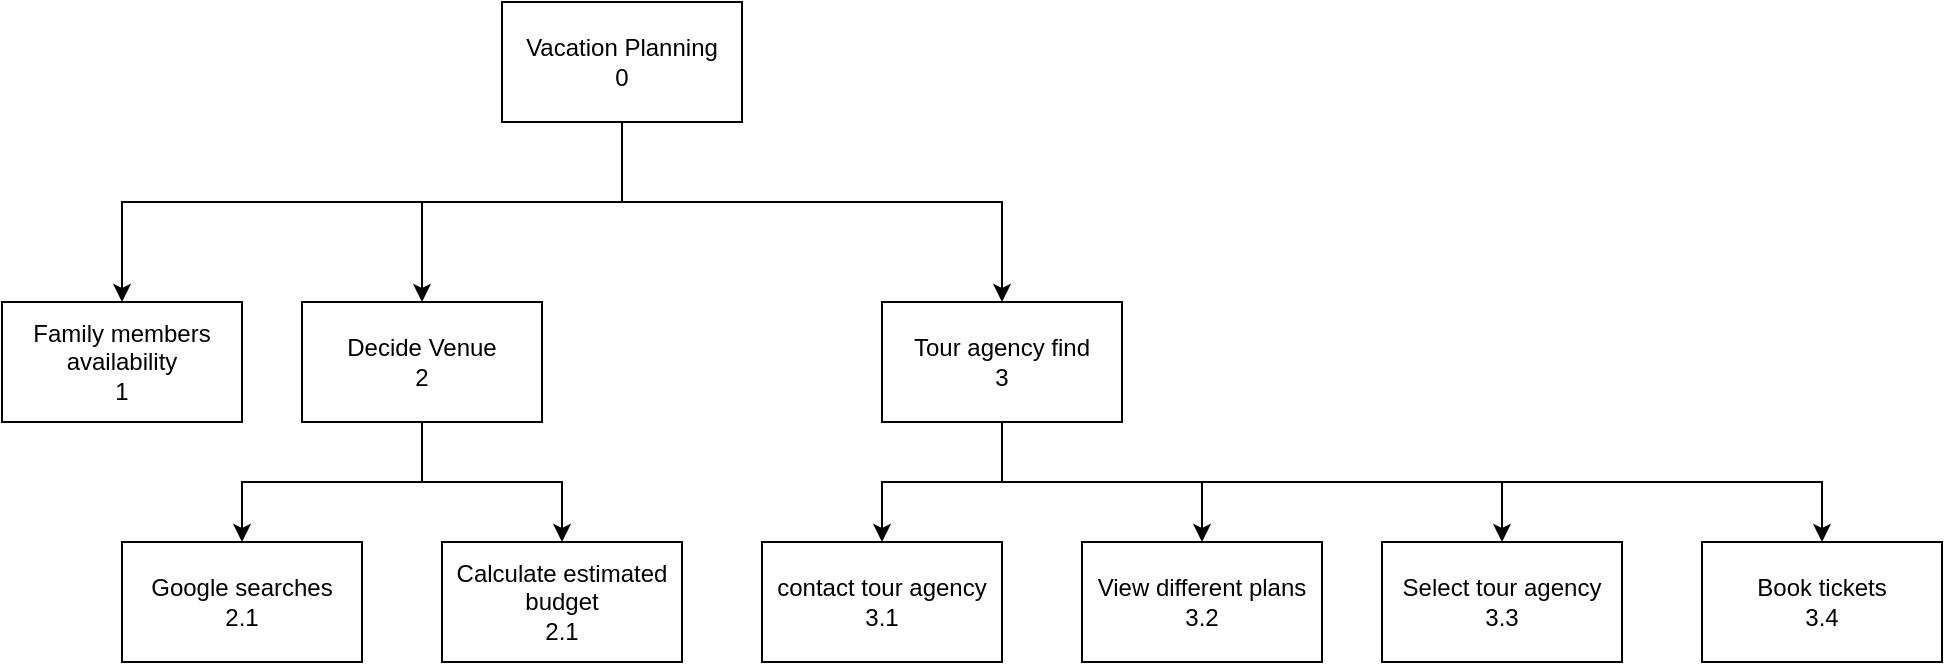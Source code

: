<mxfile version="14.3.0" type="github">
  <diagram id="qmCr2FLJXnJFnxge0UcX" name="Page-1">
    <mxGraphModel dx="1332" dy="802" grid="1" gridSize="10" guides="1" tooltips="1" connect="1" arrows="1" fold="1" page="1" pageScale="1" pageWidth="850" pageHeight="1100" math="0" shadow="0">
      <root>
        <mxCell id="0" />
        <mxCell id="1" parent="0" />
        <mxCell id="vO0fWZWFfqbv7m5PLt3y-3" style="edgeStyle=orthogonalEdgeStyle;rounded=0;orthogonalLoop=1;jettySize=auto;html=1;exitX=0.5;exitY=1;exitDx=0;exitDy=0;entryX=0.5;entryY=0;entryDx=0;entryDy=0;" edge="1" parent="1" source="vO0fWZWFfqbv7m5PLt3y-1" target="vO0fWZWFfqbv7m5PLt3y-2">
          <mxGeometry relative="1" as="geometry">
            <Array as="points">
              <mxPoint x="420" y="250" />
              <mxPoint x="170" y="250" />
            </Array>
          </mxGeometry>
        </mxCell>
        <mxCell id="vO0fWZWFfqbv7m5PLt3y-11" style="edgeStyle=orthogonalEdgeStyle;rounded=0;orthogonalLoop=1;jettySize=auto;html=1;" edge="1" parent="1" source="vO0fWZWFfqbv7m5PLt3y-1" target="vO0fWZWFfqbv7m5PLt3y-8">
          <mxGeometry relative="1" as="geometry">
            <Array as="points">
              <mxPoint x="420" y="250" />
              <mxPoint x="610" y="250" />
            </Array>
          </mxGeometry>
        </mxCell>
        <mxCell id="vO0fWZWFfqbv7m5PLt3y-16" style="edgeStyle=orthogonalEdgeStyle;rounded=0;orthogonalLoop=1;jettySize=auto;html=1;entryX=0.5;entryY=0;entryDx=0;entryDy=0;" edge="1" parent="1" source="vO0fWZWFfqbv7m5PLt3y-1" target="vO0fWZWFfqbv7m5PLt3y-4">
          <mxGeometry relative="1" as="geometry">
            <Array as="points">
              <mxPoint x="420" y="250" />
              <mxPoint x="320" y="250" />
            </Array>
          </mxGeometry>
        </mxCell>
        <mxCell id="vO0fWZWFfqbv7m5PLt3y-1" value="Vacation Planning&lt;br&gt;0" style="rounded=0;whiteSpace=wrap;html=1;" vertex="1" parent="1">
          <mxGeometry x="360" y="150" width="120" height="60" as="geometry" />
        </mxCell>
        <mxCell id="vO0fWZWFfqbv7m5PLt3y-2" value="Family members availability&lt;br&gt;1" style="rounded=0;whiteSpace=wrap;html=1;" vertex="1" parent="1">
          <mxGeometry x="110" y="300" width="120" height="60" as="geometry" />
        </mxCell>
        <mxCell id="vO0fWZWFfqbv7m5PLt3y-6" style="edgeStyle=orthogonalEdgeStyle;rounded=0;orthogonalLoop=1;jettySize=auto;html=1;exitX=0.5;exitY=1;exitDx=0;exitDy=0;entryX=0.5;entryY=0;entryDx=0;entryDy=0;" edge="1" parent="1" source="vO0fWZWFfqbv7m5PLt3y-4" target="vO0fWZWFfqbv7m5PLt3y-5">
          <mxGeometry relative="1" as="geometry" />
        </mxCell>
        <mxCell id="vO0fWZWFfqbv7m5PLt3y-10" style="edgeStyle=orthogonalEdgeStyle;rounded=0;orthogonalLoop=1;jettySize=auto;html=1;" edge="1" parent="1" source="vO0fWZWFfqbv7m5PLt3y-4" target="vO0fWZWFfqbv7m5PLt3y-9">
          <mxGeometry relative="1" as="geometry" />
        </mxCell>
        <mxCell id="vO0fWZWFfqbv7m5PLt3y-4" value="Decide Venue&lt;br&gt;2" style="rounded=0;whiteSpace=wrap;html=1;" vertex="1" parent="1">
          <mxGeometry x="260" y="300" width="120" height="60" as="geometry" />
        </mxCell>
        <mxCell id="vO0fWZWFfqbv7m5PLt3y-5" value="Google searches&lt;br&gt;2.1" style="rounded=0;whiteSpace=wrap;html=1;" vertex="1" parent="1">
          <mxGeometry x="170" y="420" width="120" height="60" as="geometry" />
        </mxCell>
        <mxCell id="vO0fWZWFfqbv7m5PLt3y-13" style="edgeStyle=orthogonalEdgeStyle;rounded=0;orthogonalLoop=1;jettySize=auto;html=1;entryX=0.5;entryY=0;entryDx=0;entryDy=0;" edge="1" parent="1" source="vO0fWZWFfqbv7m5PLt3y-8" target="vO0fWZWFfqbv7m5PLt3y-12">
          <mxGeometry relative="1" as="geometry" />
        </mxCell>
        <mxCell id="vO0fWZWFfqbv7m5PLt3y-15" style="edgeStyle=orthogonalEdgeStyle;rounded=0;orthogonalLoop=1;jettySize=auto;html=1;" edge="1" parent="1" source="vO0fWZWFfqbv7m5PLt3y-8" target="vO0fWZWFfqbv7m5PLt3y-14">
          <mxGeometry relative="1" as="geometry" />
        </mxCell>
        <mxCell id="vO0fWZWFfqbv7m5PLt3y-18" style="edgeStyle=orthogonalEdgeStyle;rounded=0;orthogonalLoop=1;jettySize=auto;html=1;" edge="1" parent="1" source="vO0fWZWFfqbv7m5PLt3y-8" target="vO0fWZWFfqbv7m5PLt3y-17">
          <mxGeometry relative="1" as="geometry">
            <Array as="points">
              <mxPoint x="610" y="390" />
              <mxPoint x="860" y="390" />
            </Array>
          </mxGeometry>
        </mxCell>
        <mxCell id="vO0fWZWFfqbv7m5PLt3y-20" style="edgeStyle=orthogonalEdgeStyle;rounded=0;orthogonalLoop=1;jettySize=auto;html=1;" edge="1" parent="1" source="vO0fWZWFfqbv7m5PLt3y-8" target="vO0fWZWFfqbv7m5PLt3y-19">
          <mxGeometry relative="1" as="geometry">
            <Array as="points">
              <mxPoint x="610" y="390" />
              <mxPoint x="1020" y="390" />
            </Array>
          </mxGeometry>
        </mxCell>
        <mxCell id="vO0fWZWFfqbv7m5PLt3y-8" value="Tour agency find&lt;br&gt;3" style="rounded=0;whiteSpace=wrap;html=1;" vertex="1" parent="1">
          <mxGeometry x="550" y="300" width="120" height="60" as="geometry" />
        </mxCell>
        <mxCell id="vO0fWZWFfqbv7m5PLt3y-9" value="Calculate estimated budget&lt;br&gt;2.1" style="rounded=0;whiteSpace=wrap;html=1;" vertex="1" parent="1">
          <mxGeometry x="330" y="420" width="120" height="60" as="geometry" />
        </mxCell>
        <mxCell id="vO0fWZWFfqbv7m5PLt3y-12" value="contact tour agency&lt;br&gt;3.1" style="rounded=0;whiteSpace=wrap;html=1;" vertex="1" parent="1">
          <mxGeometry x="490" y="420" width="120" height="60" as="geometry" />
        </mxCell>
        <mxCell id="vO0fWZWFfqbv7m5PLt3y-14" value="View different plans&lt;br&gt;3.2" style="rounded=0;whiteSpace=wrap;html=1;" vertex="1" parent="1">
          <mxGeometry x="650" y="420" width="120" height="60" as="geometry" />
        </mxCell>
        <mxCell id="vO0fWZWFfqbv7m5PLt3y-17" value="Select tour agency&lt;br&gt;3.3" style="rounded=0;whiteSpace=wrap;html=1;" vertex="1" parent="1">
          <mxGeometry x="800" y="420" width="120" height="60" as="geometry" />
        </mxCell>
        <mxCell id="vO0fWZWFfqbv7m5PLt3y-19" value="Book tickets&lt;br&gt;3.4" style="rounded=0;whiteSpace=wrap;html=1;" vertex="1" parent="1">
          <mxGeometry x="960" y="420" width="120" height="60" as="geometry" />
        </mxCell>
      </root>
    </mxGraphModel>
  </diagram>
</mxfile>
